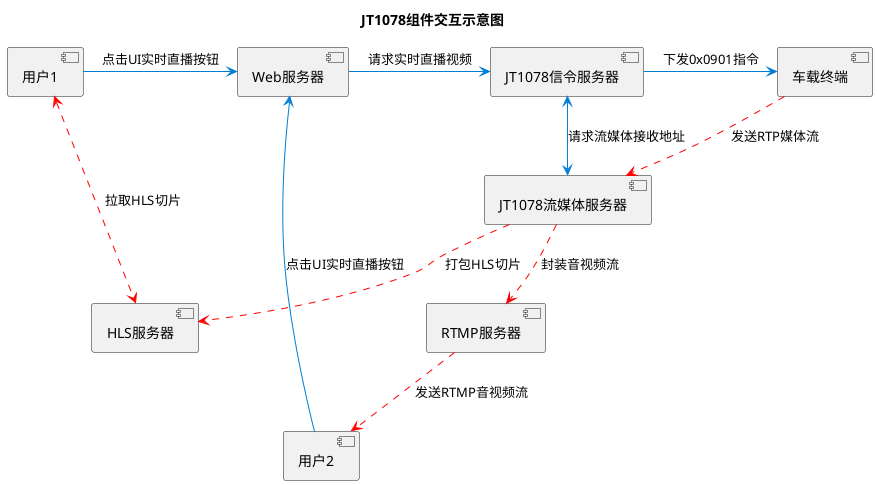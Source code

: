 @startuml

title JT1078组件交互示意图

actor [用户1]
actor [用户2]
component [车载终端]
component [Web服务器]
component [JT1078信令服务器]
component [JT1078流媒体服务器]
component [HLS服务器]
component [RTMP服务器]

[用户1] -[#007ED6]> [Web服务器]: 点击UI实时直播按钮
[用户2] -[#007ED6]> [Web服务器]: 点击UI实时直播按钮

[Web服务器] -[#007ED6]> [JT1078信令服务器]: 请求实时直播视频
[JT1078信令服务器] <-[#007ED6]> [JT1078流媒体服务器]: 请求流媒体接收地址
[JT1078信令服务器] -[#007ED6]> [车载终端]: 下发0x0901指令
[车载终端] ..[#FF0000]> [JT1078流媒体服务器]: 发送RTP媒体流

[JT1078流媒体服务器] ..[#FF0000]> [HLS服务器]: 打包HLS切片
[用户1] <..[#FF0000]> [HLS服务器]: 拉取HLS切片

[JT1078流媒体服务器] ..[#FF0000]> [RTMP服务器]: 封装音视频流
[RTMP服务器] ..[#FF0000]> [用户2]: 发送RTMP音视频流

@enduml
